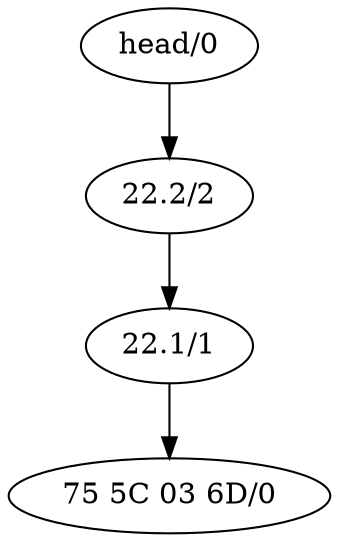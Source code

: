     digraph graphname {
        //rankdir=LR;  // Rank Direction Left to Right

        nodesep=1.0 // increases the separation between nodes
        edge [];
        //splines = true;

        n_000[label="head/0"];
n_001[label="22.2/2"];
n_002[label="22.1/1"];
n_003[label="75 5C 03 6D/0"];
        n_000 -> n_001
n_001 -> n_002
n_002 -> n_003
    }
    